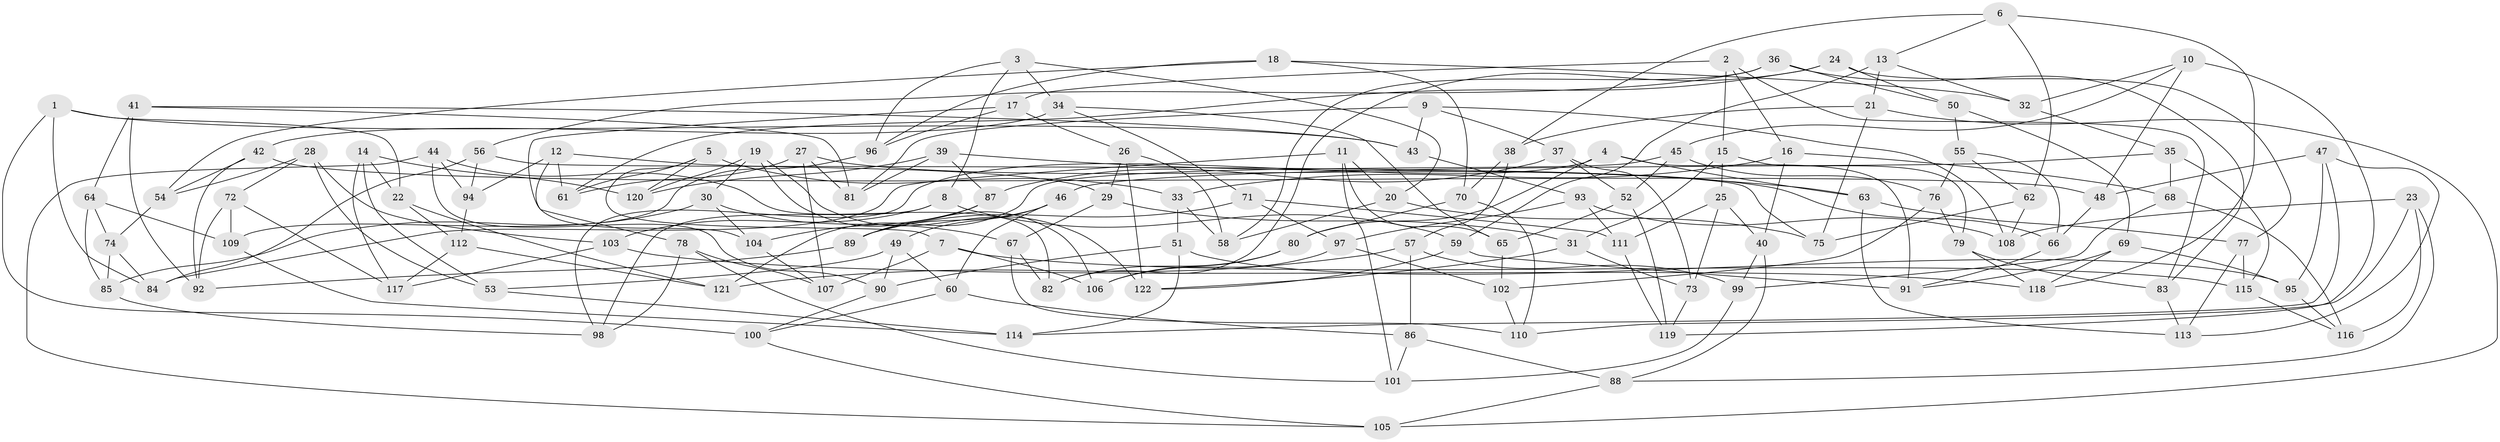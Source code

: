 // Generated by graph-tools (version 1.1) at 2025/50/03/09/25 03:50:53]
// undirected, 122 vertices, 244 edges
graph export_dot {
graph [start="1"]
  node [color=gray90,style=filled];
  1;
  2;
  3;
  4;
  5;
  6;
  7;
  8;
  9;
  10;
  11;
  12;
  13;
  14;
  15;
  16;
  17;
  18;
  19;
  20;
  21;
  22;
  23;
  24;
  25;
  26;
  27;
  28;
  29;
  30;
  31;
  32;
  33;
  34;
  35;
  36;
  37;
  38;
  39;
  40;
  41;
  42;
  43;
  44;
  45;
  46;
  47;
  48;
  49;
  50;
  51;
  52;
  53;
  54;
  55;
  56;
  57;
  58;
  59;
  60;
  61;
  62;
  63;
  64;
  65;
  66;
  67;
  68;
  69;
  70;
  71;
  72;
  73;
  74;
  75;
  76;
  77;
  78;
  79;
  80;
  81;
  82;
  83;
  84;
  85;
  86;
  87;
  88;
  89;
  90;
  91;
  92;
  93;
  94;
  95;
  96;
  97;
  98;
  99;
  100;
  101;
  102;
  103;
  104;
  105;
  106;
  107;
  108;
  109;
  110;
  111;
  112;
  113;
  114;
  115;
  116;
  117;
  118;
  119;
  120;
  121;
  122;
  1 -- 43;
  1 -- 84;
  1 -- 22;
  1 -- 100;
  2 -- 16;
  2 -- 17;
  2 -- 15;
  2 -- 83;
  3 -- 34;
  3 -- 8;
  3 -- 96;
  3 -- 20;
  4 -- 98;
  4 -- 91;
  4 -- 80;
  4 -- 63;
  5 -- 33;
  5 -- 61;
  5 -- 7;
  5 -- 120;
  6 -- 62;
  6 -- 38;
  6 -- 118;
  6 -- 13;
  7 -- 115;
  7 -- 106;
  7 -- 107;
  8 -- 98;
  8 -- 59;
  8 -- 103;
  9 -- 43;
  9 -- 37;
  9 -- 108;
  9 -- 81;
  10 -- 119;
  10 -- 48;
  10 -- 32;
  10 -- 45;
  11 -- 65;
  11 -- 20;
  11 -- 101;
  11 -- 84;
  12 -- 94;
  12 -- 29;
  12 -- 78;
  12 -- 61;
  13 -- 21;
  13 -- 32;
  13 -- 59;
  14 -- 117;
  14 -- 22;
  14 -- 53;
  14 -- 120;
  15 -- 31;
  15 -- 25;
  15 -- 79;
  16 -- 33;
  16 -- 40;
  16 -- 68;
  17 -- 104;
  17 -- 96;
  17 -- 26;
  18 -- 70;
  18 -- 32;
  18 -- 96;
  18 -- 54;
  19 -- 120;
  19 -- 106;
  19 -- 30;
  19 -- 122;
  20 -- 75;
  20 -- 58;
  21 -- 105;
  21 -- 75;
  21 -- 38;
  22 -- 112;
  22 -- 121;
  23 -- 116;
  23 -- 108;
  23 -- 110;
  23 -- 88;
  24 -- 50;
  24 -- 82;
  24 -- 77;
  24 -- 61;
  25 -- 111;
  25 -- 73;
  25 -- 40;
  26 -- 29;
  26 -- 122;
  26 -- 58;
  27 -- 107;
  27 -- 61;
  27 -- 81;
  27 -- 66;
  28 -- 54;
  28 -- 72;
  28 -- 53;
  28 -- 103;
  29 -- 31;
  29 -- 67;
  30 -- 85;
  30 -- 104;
  30 -- 67;
  31 -- 122;
  31 -- 73;
  32 -- 35;
  33 -- 51;
  33 -- 58;
  34 -- 71;
  34 -- 42;
  34 -- 65;
  35 -- 115;
  35 -- 68;
  35 -- 46;
  36 -- 56;
  36 -- 58;
  36 -- 50;
  36 -- 83;
  37 -- 73;
  37 -- 52;
  37 -- 87;
  38 -- 57;
  38 -- 70;
  39 -- 63;
  39 -- 81;
  39 -- 120;
  39 -- 87;
  40 -- 99;
  40 -- 88;
  41 -- 64;
  41 -- 43;
  41 -- 81;
  41 -- 92;
  42 -- 48;
  42 -- 92;
  42 -- 54;
  43 -- 93;
  44 -- 105;
  44 -- 82;
  44 -- 94;
  44 -- 90;
  45 -- 76;
  45 -- 121;
  45 -- 52;
  46 -- 89;
  46 -- 49;
  46 -- 60;
  47 -- 113;
  47 -- 95;
  47 -- 48;
  47 -- 114;
  48 -- 66;
  49 -- 60;
  49 -- 90;
  49 -- 53;
  50 -- 55;
  50 -- 69;
  51 -- 95;
  51 -- 114;
  51 -- 90;
  52 -- 65;
  52 -- 119;
  53 -- 114;
  54 -- 74;
  55 -- 62;
  55 -- 76;
  55 -- 66;
  56 -- 94;
  56 -- 84;
  56 -- 75;
  57 -- 86;
  57 -- 121;
  57 -- 99;
  59 -- 91;
  59 -- 122;
  60 -- 86;
  60 -- 100;
  62 -- 108;
  62 -- 75;
  63 -- 113;
  63 -- 77;
  64 -- 109;
  64 -- 74;
  64 -- 85;
  65 -- 102;
  66 -- 91;
  67 -- 82;
  67 -- 110;
  68 -- 99;
  68 -- 116;
  69 -- 95;
  69 -- 118;
  69 -- 91;
  70 -- 110;
  70 -- 80;
  71 -- 111;
  71 -- 97;
  71 -- 89;
  72 -- 117;
  72 -- 92;
  72 -- 109;
  73 -- 119;
  74 -- 85;
  74 -- 84;
  76 -- 79;
  76 -- 102;
  77 -- 113;
  77 -- 115;
  78 -- 101;
  78 -- 98;
  78 -- 107;
  79 -- 118;
  79 -- 83;
  80 -- 82;
  80 -- 106;
  83 -- 113;
  85 -- 98;
  86 -- 88;
  86 -- 101;
  87 -- 104;
  87 -- 89;
  88 -- 105;
  89 -- 92;
  90 -- 100;
  93 -- 111;
  93 -- 97;
  93 -- 108;
  94 -- 112;
  95 -- 116;
  96 -- 109;
  97 -- 102;
  97 -- 106;
  99 -- 101;
  100 -- 105;
  102 -- 110;
  103 -- 117;
  103 -- 118;
  104 -- 107;
  109 -- 114;
  111 -- 119;
  112 -- 117;
  112 -- 121;
  115 -- 116;
}
